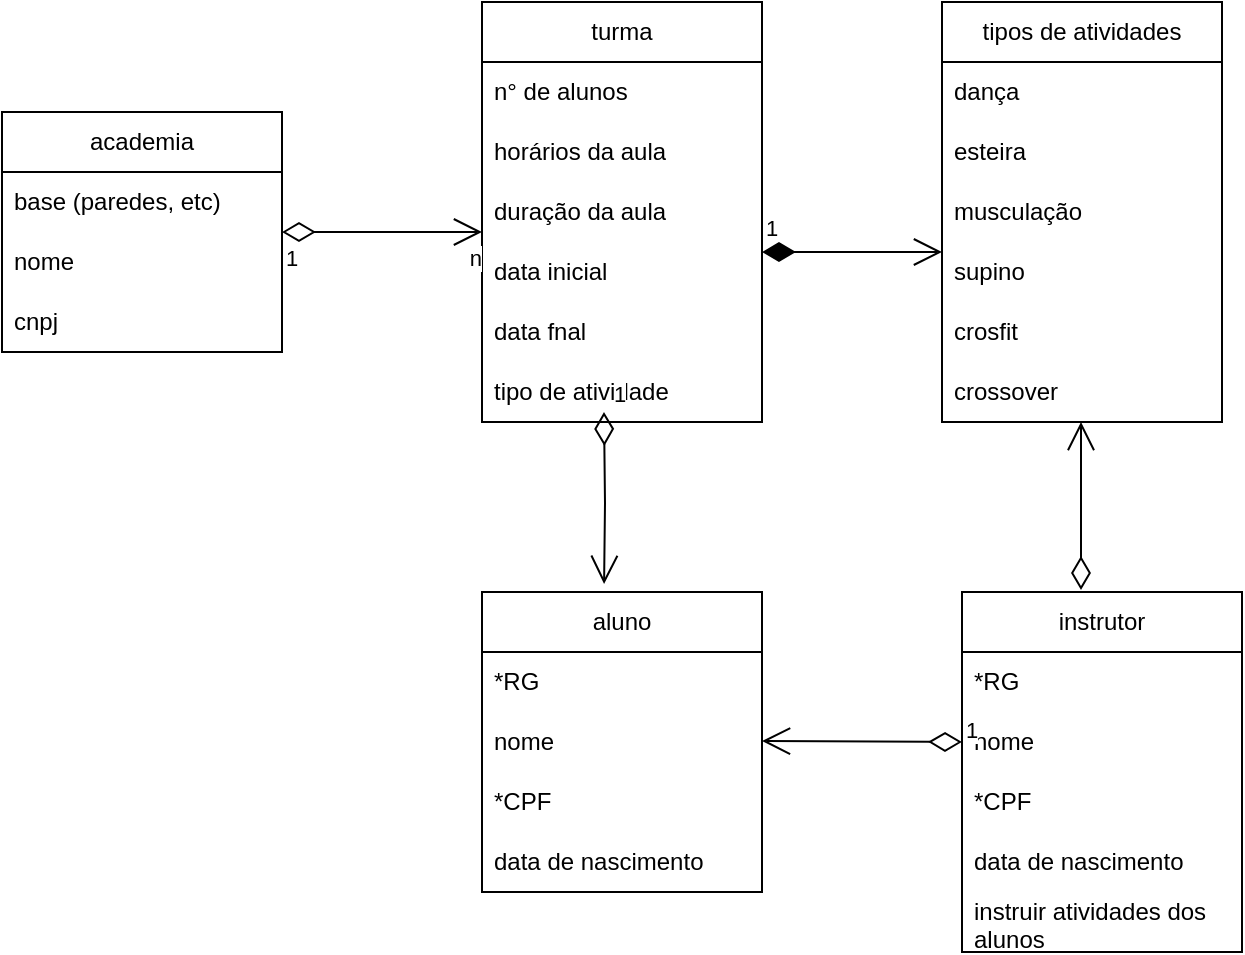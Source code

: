 <mxfile version="21.8.0" type="github">
  <diagram name="Page-1" id="efa7a0a1-bf9b-a30e-e6df-94a7791c09e9">
    <mxGraphModel dx="1277" dy="673" grid="1" gridSize="10" guides="1" tooltips="1" connect="1" arrows="1" fold="1" page="1" pageScale="1" pageWidth="826" pageHeight="1169" background="none" math="0" shadow="0">
      <root>
        <mxCell id="0" />
        <mxCell id="1" parent="0" />
        <mxCell id="fnCtLCDiH0_KsvFz20AO-138" value="academia" style="swimlane;fontStyle=0;childLayout=stackLayout;horizontal=1;startSize=30;horizontalStack=0;resizeParent=1;resizeParentMax=0;resizeLast=0;collapsible=1;marginBottom=0;whiteSpace=wrap;html=1;" vertex="1" parent="1">
          <mxGeometry x="10" y="130" width="140" height="120" as="geometry" />
        </mxCell>
        <mxCell id="fnCtLCDiH0_KsvFz20AO-139" value="base (paredes, etc)" style="text;strokeColor=none;fillColor=none;align=left;verticalAlign=middle;spacingLeft=4;spacingRight=4;overflow=hidden;points=[[0,0.5],[1,0.5]];portConstraint=eastwest;rotatable=0;whiteSpace=wrap;html=1;" vertex="1" parent="fnCtLCDiH0_KsvFz20AO-138">
          <mxGeometry y="30" width="140" height="30" as="geometry" />
        </mxCell>
        <mxCell id="fnCtLCDiH0_KsvFz20AO-140" value="nome" style="text;strokeColor=none;fillColor=none;align=left;verticalAlign=middle;spacingLeft=4;spacingRight=4;overflow=hidden;points=[[0,0.5],[1,0.5]];portConstraint=eastwest;rotatable=0;whiteSpace=wrap;html=1;" vertex="1" parent="fnCtLCDiH0_KsvFz20AO-138">
          <mxGeometry y="60" width="140" height="30" as="geometry" />
        </mxCell>
        <mxCell id="fnCtLCDiH0_KsvFz20AO-141" value="cnpj" style="text;strokeColor=none;fillColor=none;align=left;verticalAlign=middle;spacingLeft=4;spacingRight=4;overflow=hidden;points=[[0,0.5],[1,0.5]];portConstraint=eastwest;rotatable=0;whiteSpace=wrap;html=1;" vertex="1" parent="fnCtLCDiH0_KsvFz20AO-138">
          <mxGeometry y="90" width="140" height="30" as="geometry" />
        </mxCell>
        <mxCell id="fnCtLCDiH0_KsvFz20AO-143" value="turma" style="swimlane;fontStyle=0;childLayout=stackLayout;horizontal=1;startSize=30;horizontalStack=0;resizeParent=1;resizeParentMax=0;resizeLast=0;collapsible=1;marginBottom=0;whiteSpace=wrap;html=1;" vertex="1" parent="1">
          <mxGeometry x="250" y="75" width="140" height="210" as="geometry" />
        </mxCell>
        <mxCell id="fnCtLCDiH0_KsvFz20AO-144" value="n° de alunos" style="text;strokeColor=none;fillColor=none;align=left;verticalAlign=middle;spacingLeft=4;spacingRight=4;overflow=hidden;points=[[0,0.5],[1,0.5]];portConstraint=eastwest;rotatable=0;whiteSpace=wrap;html=1;" vertex="1" parent="fnCtLCDiH0_KsvFz20AO-143">
          <mxGeometry y="30" width="140" height="30" as="geometry" />
        </mxCell>
        <mxCell id="fnCtLCDiH0_KsvFz20AO-145" value="horários da aula" style="text;strokeColor=none;fillColor=none;align=left;verticalAlign=middle;spacingLeft=4;spacingRight=4;overflow=hidden;points=[[0,0.5],[1,0.5]];portConstraint=eastwest;rotatable=0;whiteSpace=wrap;html=1;" vertex="1" parent="fnCtLCDiH0_KsvFz20AO-143">
          <mxGeometry y="60" width="140" height="30" as="geometry" />
        </mxCell>
        <mxCell id="fnCtLCDiH0_KsvFz20AO-146" value="duração da aula" style="text;strokeColor=none;fillColor=none;align=left;verticalAlign=middle;spacingLeft=4;spacingRight=4;overflow=hidden;points=[[0,0.5],[1,0.5]];portConstraint=eastwest;rotatable=0;whiteSpace=wrap;html=1;" vertex="1" parent="fnCtLCDiH0_KsvFz20AO-143">
          <mxGeometry y="90" width="140" height="30" as="geometry" />
        </mxCell>
        <mxCell id="fnCtLCDiH0_KsvFz20AO-147" value="data inicial" style="text;strokeColor=none;fillColor=none;align=left;verticalAlign=middle;spacingLeft=4;spacingRight=4;overflow=hidden;points=[[0,0.5],[1,0.5]];portConstraint=eastwest;rotatable=0;whiteSpace=wrap;html=1;" vertex="1" parent="fnCtLCDiH0_KsvFz20AO-143">
          <mxGeometry y="120" width="140" height="30" as="geometry" />
        </mxCell>
        <mxCell id="fnCtLCDiH0_KsvFz20AO-148" value="data fnal" style="text;strokeColor=none;fillColor=none;align=left;verticalAlign=middle;spacingLeft=4;spacingRight=4;overflow=hidden;points=[[0,0.5],[1,0.5]];portConstraint=eastwest;rotatable=0;whiteSpace=wrap;html=1;" vertex="1" parent="fnCtLCDiH0_KsvFz20AO-143">
          <mxGeometry y="150" width="140" height="30" as="geometry" />
        </mxCell>
        <mxCell id="fnCtLCDiH0_KsvFz20AO-149" value="tipo de atividade " style="text;strokeColor=none;fillColor=none;align=left;verticalAlign=middle;spacingLeft=4;spacingRight=4;overflow=hidden;points=[[0,0.5],[1,0.5]];portConstraint=eastwest;rotatable=0;whiteSpace=wrap;html=1;" vertex="1" parent="fnCtLCDiH0_KsvFz20AO-143">
          <mxGeometry y="180" width="140" height="30" as="geometry" />
        </mxCell>
        <mxCell id="fnCtLCDiH0_KsvFz20AO-151" value="tipos de atividades" style="swimlane;fontStyle=0;childLayout=stackLayout;horizontal=1;startSize=30;horizontalStack=0;resizeParent=1;resizeParentMax=0;resizeLast=0;collapsible=1;marginBottom=0;whiteSpace=wrap;html=1;" vertex="1" parent="1">
          <mxGeometry x="480" y="75" width="140" height="210" as="geometry" />
        </mxCell>
        <mxCell id="fnCtLCDiH0_KsvFz20AO-152" value="dança" style="text;strokeColor=none;fillColor=none;align=left;verticalAlign=middle;spacingLeft=4;spacingRight=4;overflow=hidden;points=[[0,0.5],[1,0.5]];portConstraint=eastwest;rotatable=0;whiteSpace=wrap;html=1;" vertex="1" parent="fnCtLCDiH0_KsvFz20AO-151">
          <mxGeometry y="30" width="140" height="30" as="geometry" />
        </mxCell>
        <mxCell id="fnCtLCDiH0_KsvFz20AO-153" value="esteira" style="text;strokeColor=none;fillColor=none;align=left;verticalAlign=middle;spacingLeft=4;spacingRight=4;overflow=hidden;points=[[0,0.5],[1,0.5]];portConstraint=eastwest;rotatable=0;whiteSpace=wrap;html=1;" vertex="1" parent="fnCtLCDiH0_KsvFz20AO-151">
          <mxGeometry y="60" width="140" height="30" as="geometry" />
        </mxCell>
        <mxCell id="fnCtLCDiH0_KsvFz20AO-154" value="musculação" style="text;strokeColor=none;fillColor=none;align=left;verticalAlign=middle;spacingLeft=4;spacingRight=4;overflow=hidden;points=[[0,0.5],[1,0.5]];portConstraint=eastwest;rotatable=0;whiteSpace=wrap;html=1;" vertex="1" parent="fnCtLCDiH0_KsvFz20AO-151">
          <mxGeometry y="90" width="140" height="30" as="geometry" />
        </mxCell>
        <mxCell id="fnCtLCDiH0_KsvFz20AO-155" value="supino" style="text;strokeColor=none;fillColor=none;align=left;verticalAlign=middle;spacingLeft=4;spacingRight=4;overflow=hidden;points=[[0,0.5],[1,0.5]];portConstraint=eastwest;rotatable=0;whiteSpace=wrap;html=1;" vertex="1" parent="fnCtLCDiH0_KsvFz20AO-151">
          <mxGeometry y="120" width="140" height="30" as="geometry" />
        </mxCell>
        <mxCell id="fnCtLCDiH0_KsvFz20AO-156" value="crosfit" style="text;strokeColor=none;fillColor=none;align=left;verticalAlign=middle;spacingLeft=4;spacingRight=4;overflow=hidden;points=[[0,0.5],[1,0.5]];portConstraint=eastwest;rotatable=0;whiteSpace=wrap;html=1;" vertex="1" parent="fnCtLCDiH0_KsvFz20AO-151">
          <mxGeometry y="150" width="140" height="30" as="geometry" />
        </mxCell>
        <mxCell id="fnCtLCDiH0_KsvFz20AO-157" value="crossover" style="text;strokeColor=none;fillColor=none;align=left;verticalAlign=middle;spacingLeft=4;spacingRight=4;overflow=hidden;points=[[0,0.5],[1,0.5]];portConstraint=eastwest;rotatable=0;whiteSpace=wrap;html=1;" vertex="1" parent="fnCtLCDiH0_KsvFz20AO-151">
          <mxGeometry y="180" width="140" height="30" as="geometry" />
        </mxCell>
        <mxCell id="fnCtLCDiH0_KsvFz20AO-167" value="" style="endArrow=open;html=1;endSize=12;startArrow=diamondThin;startSize=14;startFill=0;edgeStyle=orthogonalEdgeStyle;rounded=0;" edge="1" parent="1">
          <mxGeometry x="0.2" y="-210" relative="1" as="geometry">
            <mxPoint x="150" y="190" as="sourcePoint" />
            <mxPoint x="250" y="190" as="targetPoint" />
            <Array as="points">
              <mxPoint x="190" y="190" />
              <mxPoint x="190" y="190" />
            </Array>
            <mxPoint as="offset" />
          </mxGeometry>
        </mxCell>
        <mxCell id="fnCtLCDiH0_KsvFz20AO-168" value="1" style="edgeLabel;resizable=0;html=1;align=left;verticalAlign=top;" connectable="0" vertex="1" parent="fnCtLCDiH0_KsvFz20AO-167">
          <mxGeometry x="-1" relative="1" as="geometry" />
        </mxCell>
        <mxCell id="fnCtLCDiH0_KsvFz20AO-169" value="n" style="edgeLabel;resizable=0;html=1;align=right;verticalAlign=top;" connectable="0" vertex="1" parent="fnCtLCDiH0_KsvFz20AO-167">
          <mxGeometry x="1" relative="1" as="geometry" />
        </mxCell>
        <mxCell id="fnCtLCDiH0_KsvFz20AO-171" value="1" style="endArrow=open;html=1;endSize=12;startArrow=diamondThin;startSize=14;startFill=1;edgeStyle=orthogonalEdgeStyle;align=left;verticalAlign=bottom;rounded=0;" edge="1" parent="1">
          <mxGeometry x="-1" y="3" relative="1" as="geometry">
            <mxPoint x="390" y="200" as="sourcePoint" />
            <mxPoint x="480" y="200" as="targetPoint" />
            <Array as="points">
              <mxPoint x="440" y="200" />
              <mxPoint x="440" y="200" />
            </Array>
          </mxGeometry>
        </mxCell>
        <mxCell id="fnCtLCDiH0_KsvFz20AO-172" value="aluno" style="swimlane;fontStyle=0;childLayout=stackLayout;horizontal=1;startSize=30;horizontalStack=0;resizeParent=1;resizeParentMax=0;resizeLast=0;collapsible=1;marginBottom=0;whiteSpace=wrap;html=1;" vertex="1" parent="1">
          <mxGeometry x="250" y="370" width="140" height="150" as="geometry" />
        </mxCell>
        <mxCell id="fnCtLCDiH0_KsvFz20AO-173" value="*RG" style="text;strokeColor=none;fillColor=none;align=left;verticalAlign=middle;spacingLeft=4;spacingRight=4;overflow=hidden;points=[[0,0.5],[1,0.5]];portConstraint=eastwest;rotatable=0;whiteSpace=wrap;html=1;" vertex="1" parent="fnCtLCDiH0_KsvFz20AO-172">
          <mxGeometry y="30" width="140" height="30" as="geometry" />
        </mxCell>
        <mxCell id="fnCtLCDiH0_KsvFz20AO-174" value="nome" style="text;strokeColor=none;fillColor=none;align=left;verticalAlign=middle;spacingLeft=4;spacingRight=4;overflow=hidden;points=[[0,0.5],[1,0.5]];portConstraint=eastwest;rotatable=0;whiteSpace=wrap;html=1;" vertex="1" parent="fnCtLCDiH0_KsvFz20AO-172">
          <mxGeometry y="60" width="140" height="30" as="geometry" />
        </mxCell>
        <mxCell id="fnCtLCDiH0_KsvFz20AO-175" value="*CPF" style="text;strokeColor=none;fillColor=none;align=left;verticalAlign=middle;spacingLeft=4;spacingRight=4;overflow=hidden;points=[[0,0.5],[1,0.5]];portConstraint=eastwest;rotatable=0;whiteSpace=wrap;html=1;" vertex="1" parent="fnCtLCDiH0_KsvFz20AO-172">
          <mxGeometry y="90" width="140" height="30" as="geometry" />
        </mxCell>
        <mxCell id="fnCtLCDiH0_KsvFz20AO-177" value="data de nascimento" style="text;strokeColor=none;fillColor=none;align=left;verticalAlign=middle;spacingLeft=4;spacingRight=4;overflow=hidden;points=[[0,0.5],[1,0.5]];portConstraint=eastwest;rotatable=0;whiteSpace=wrap;html=1;" vertex="1" parent="fnCtLCDiH0_KsvFz20AO-172">
          <mxGeometry y="120" width="140" height="30" as="geometry" />
        </mxCell>
        <mxCell id="fnCtLCDiH0_KsvFz20AO-178" value="1" style="endArrow=open;html=1;endSize=12;startArrow=diamondThin;startSize=14;startFill=0;edgeStyle=orthogonalEdgeStyle;align=left;verticalAlign=bottom;rounded=0;entryX=0.436;entryY=-0.027;entryDx=0;entryDy=0;entryPerimeter=0;" edge="1" parent="1" target="fnCtLCDiH0_KsvFz20AO-172">
          <mxGeometry x="-1" y="3" relative="1" as="geometry">
            <mxPoint x="311" y="280" as="sourcePoint" />
            <mxPoint x="312" y="360" as="targetPoint" />
          </mxGeometry>
        </mxCell>
        <mxCell id="fnCtLCDiH0_KsvFz20AO-182" value="instrutor" style="swimlane;fontStyle=0;childLayout=stackLayout;horizontal=1;startSize=30;horizontalStack=0;resizeParent=1;resizeParentMax=0;resizeLast=0;collapsible=1;marginBottom=0;whiteSpace=wrap;html=1;" vertex="1" parent="1">
          <mxGeometry x="490" y="370" width="140" height="180" as="geometry" />
        </mxCell>
        <mxCell id="fnCtLCDiH0_KsvFz20AO-183" value="*RG" style="text;strokeColor=none;fillColor=none;align=left;verticalAlign=middle;spacingLeft=4;spacingRight=4;overflow=hidden;points=[[0,0.5],[1,0.5]];portConstraint=eastwest;rotatable=0;whiteSpace=wrap;html=1;" vertex="1" parent="fnCtLCDiH0_KsvFz20AO-182">
          <mxGeometry y="30" width="140" height="30" as="geometry" />
        </mxCell>
        <mxCell id="fnCtLCDiH0_KsvFz20AO-184" value="nome" style="text;strokeColor=none;fillColor=none;align=left;verticalAlign=middle;spacingLeft=4;spacingRight=4;overflow=hidden;points=[[0,0.5],[1,0.5]];portConstraint=eastwest;rotatable=0;whiteSpace=wrap;html=1;" vertex="1" parent="fnCtLCDiH0_KsvFz20AO-182">
          <mxGeometry y="60" width="140" height="30" as="geometry" />
        </mxCell>
        <mxCell id="fnCtLCDiH0_KsvFz20AO-185" value="*CPF" style="text;strokeColor=none;fillColor=none;align=left;verticalAlign=middle;spacingLeft=4;spacingRight=4;overflow=hidden;points=[[0,0.5],[1,0.5]];portConstraint=eastwest;rotatable=0;whiteSpace=wrap;html=1;" vertex="1" parent="fnCtLCDiH0_KsvFz20AO-182">
          <mxGeometry y="90" width="140" height="30" as="geometry" />
        </mxCell>
        <mxCell id="fnCtLCDiH0_KsvFz20AO-186" value="data de nascimento" style="text;strokeColor=none;fillColor=none;align=left;verticalAlign=middle;spacingLeft=4;spacingRight=4;overflow=hidden;points=[[0,0.5],[1,0.5]];portConstraint=eastwest;rotatable=0;whiteSpace=wrap;html=1;" vertex="1" parent="fnCtLCDiH0_KsvFz20AO-182">
          <mxGeometry y="120" width="140" height="30" as="geometry" />
        </mxCell>
        <mxCell id="fnCtLCDiH0_KsvFz20AO-187" value="instruir atividades dos alunos" style="text;strokeColor=none;fillColor=none;align=left;verticalAlign=middle;spacingLeft=4;spacingRight=4;overflow=hidden;points=[[0,0.5],[1,0.5]];portConstraint=eastwest;rotatable=0;whiteSpace=wrap;html=1;" vertex="1" parent="fnCtLCDiH0_KsvFz20AO-182">
          <mxGeometry y="150" width="140" height="30" as="geometry" />
        </mxCell>
        <mxCell id="fnCtLCDiH0_KsvFz20AO-188" value="" style="endArrow=open;html=1;endSize=12;startArrow=diamondThin;startSize=14;startFill=0;edgeStyle=orthogonalEdgeStyle;align=left;verticalAlign=bottom;rounded=0;" edge="1" parent="1">
          <mxGeometry x="-1" y="3" relative="1" as="geometry">
            <mxPoint x="549.5" y="369" as="sourcePoint" />
            <mxPoint x="549.5" y="285" as="targetPoint" />
          </mxGeometry>
        </mxCell>
        <mxCell id="fnCtLCDiH0_KsvFz20AO-191" value="1" style="endArrow=open;html=1;endSize=12;startArrow=diamondThin;startSize=14;startFill=0;edgeStyle=orthogonalEdgeStyle;align=left;verticalAlign=bottom;rounded=0;exitX=0;exitY=0.5;exitDx=0;exitDy=0;" edge="1" parent="1" source="fnCtLCDiH0_KsvFz20AO-184">
          <mxGeometry x="-1" y="3" relative="1" as="geometry">
            <mxPoint x="480" y="445" as="sourcePoint" />
            <mxPoint x="390" y="444.5" as="targetPoint" />
          </mxGeometry>
        </mxCell>
      </root>
    </mxGraphModel>
  </diagram>
</mxfile>
